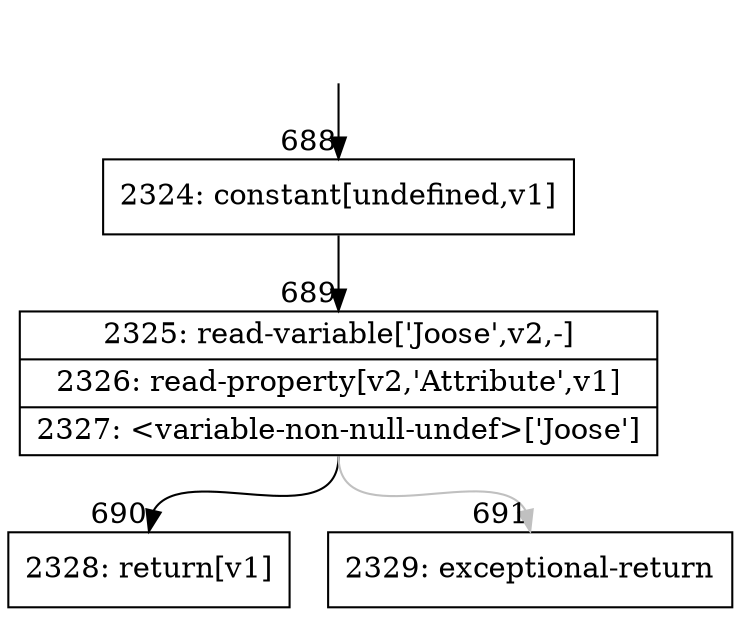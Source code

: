 digraph {
rankdir="TD"
BB_entry69[shape=none,label=""];
BB_entry69 -> BB688 [tailport=s, headport=n, headlabel="    688"]
BB688 [shape=record label="{2324: constant[undefined,v1]}" ] 
BB688 -> BB689 [tailport=s, headport=n, headlabel="      689"]
BB689 [shape=record label="{2325: read-variable['Joose',v2,-]|2326: read-property[v2,'Attribute',v1]|2327: \<variable-non-null-undef\>['Joose']}" ] 
BB689 -> BB690 [tailport=s, headport=n, headlabel="      690"]
BB689 -> BB691 [tailport=s, headport=n, color=gray, headlabel="      691"]
BB690 [shape=record label="{2328: return[v1]}" ] 
BB691 [shape=record label="{2329: exceptional-return}" ] 
//#$~ 717
}
